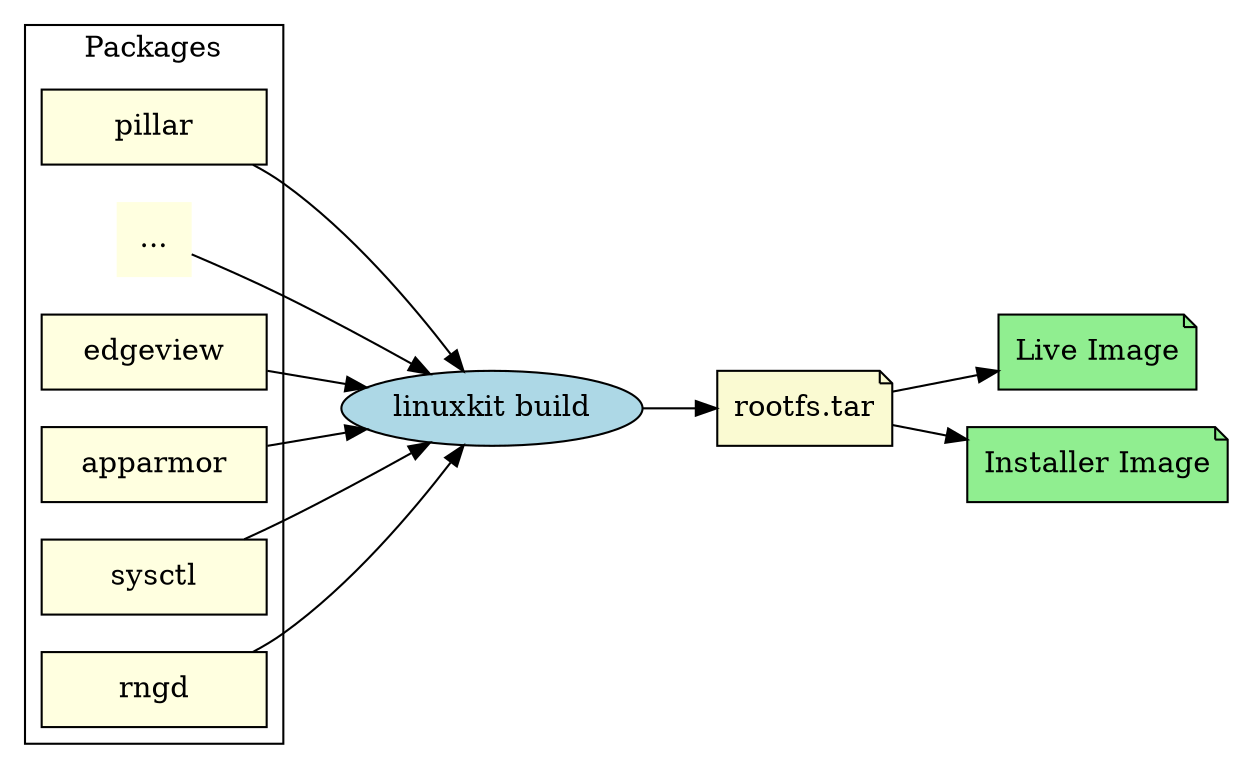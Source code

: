 digraph G {
    rankdir=LR;

    // Subgraph for packages
    subgraph cluster_packages {
        label="Packages";
        node [shape=box, height=0.5, width=1.5, style=filled, fillcolor="lightyellow", color="black"]; // Packages with light yellow background and black border

        // Define packages
        rngd [label="rngd"];
        sysctl [label="sysctl"];
        apparmor [label="apparmor"];
        edgeview [label="edgeview"];
        more [label="...", shape=none, width=.5]; // Ellipsis with reduced width
        pillar [label="pillar"];

        // Align packages vertically
        { rank=same; rngd -> sysctl -> apparmor -> edgeview -> more -> pillar [style=invis, dir=back]; }
    }

    // Define the linuxkit build process
    linuxkit_build [label="linuxkit build", shape=ellipse, style=filled, fillcolor="lightblue", color="black"];

    // Define tar file without "(Tar File)"
    rootfs [label="rootfs.tar", shape=note, style=filled, fillcolor="lightgoldenrodyellow", color="black"];

    // Define output options with similar shape to rootfs.tar
    live_image [label="Live Image", shape=note, style=filled, fillcolor="lightgreen", color="black"]; // Live Image with green background and black border
    installer_image [label="Installer Image", shape=note, style=filled, fillcolor="lightgreen", color="black"]; // Installer Image with green background and black border

    // Connect packages to the linuxkit build process
    rngd -> linuxkit_build;
    sysctl -> linuxkit_build;
    apparmor -> linuxkit_build;
    edgeview -> linuxkit_build;
    more -> linuxkit_build;
    pillar -> linuxkit_build;

    // Connect linuxkit build process to rootfs.tar
    linuxkit_build -> rootfs;

    // Connect tar file to output options
    rootfs -> live_image;
    rootfs -> installer_image;
}
